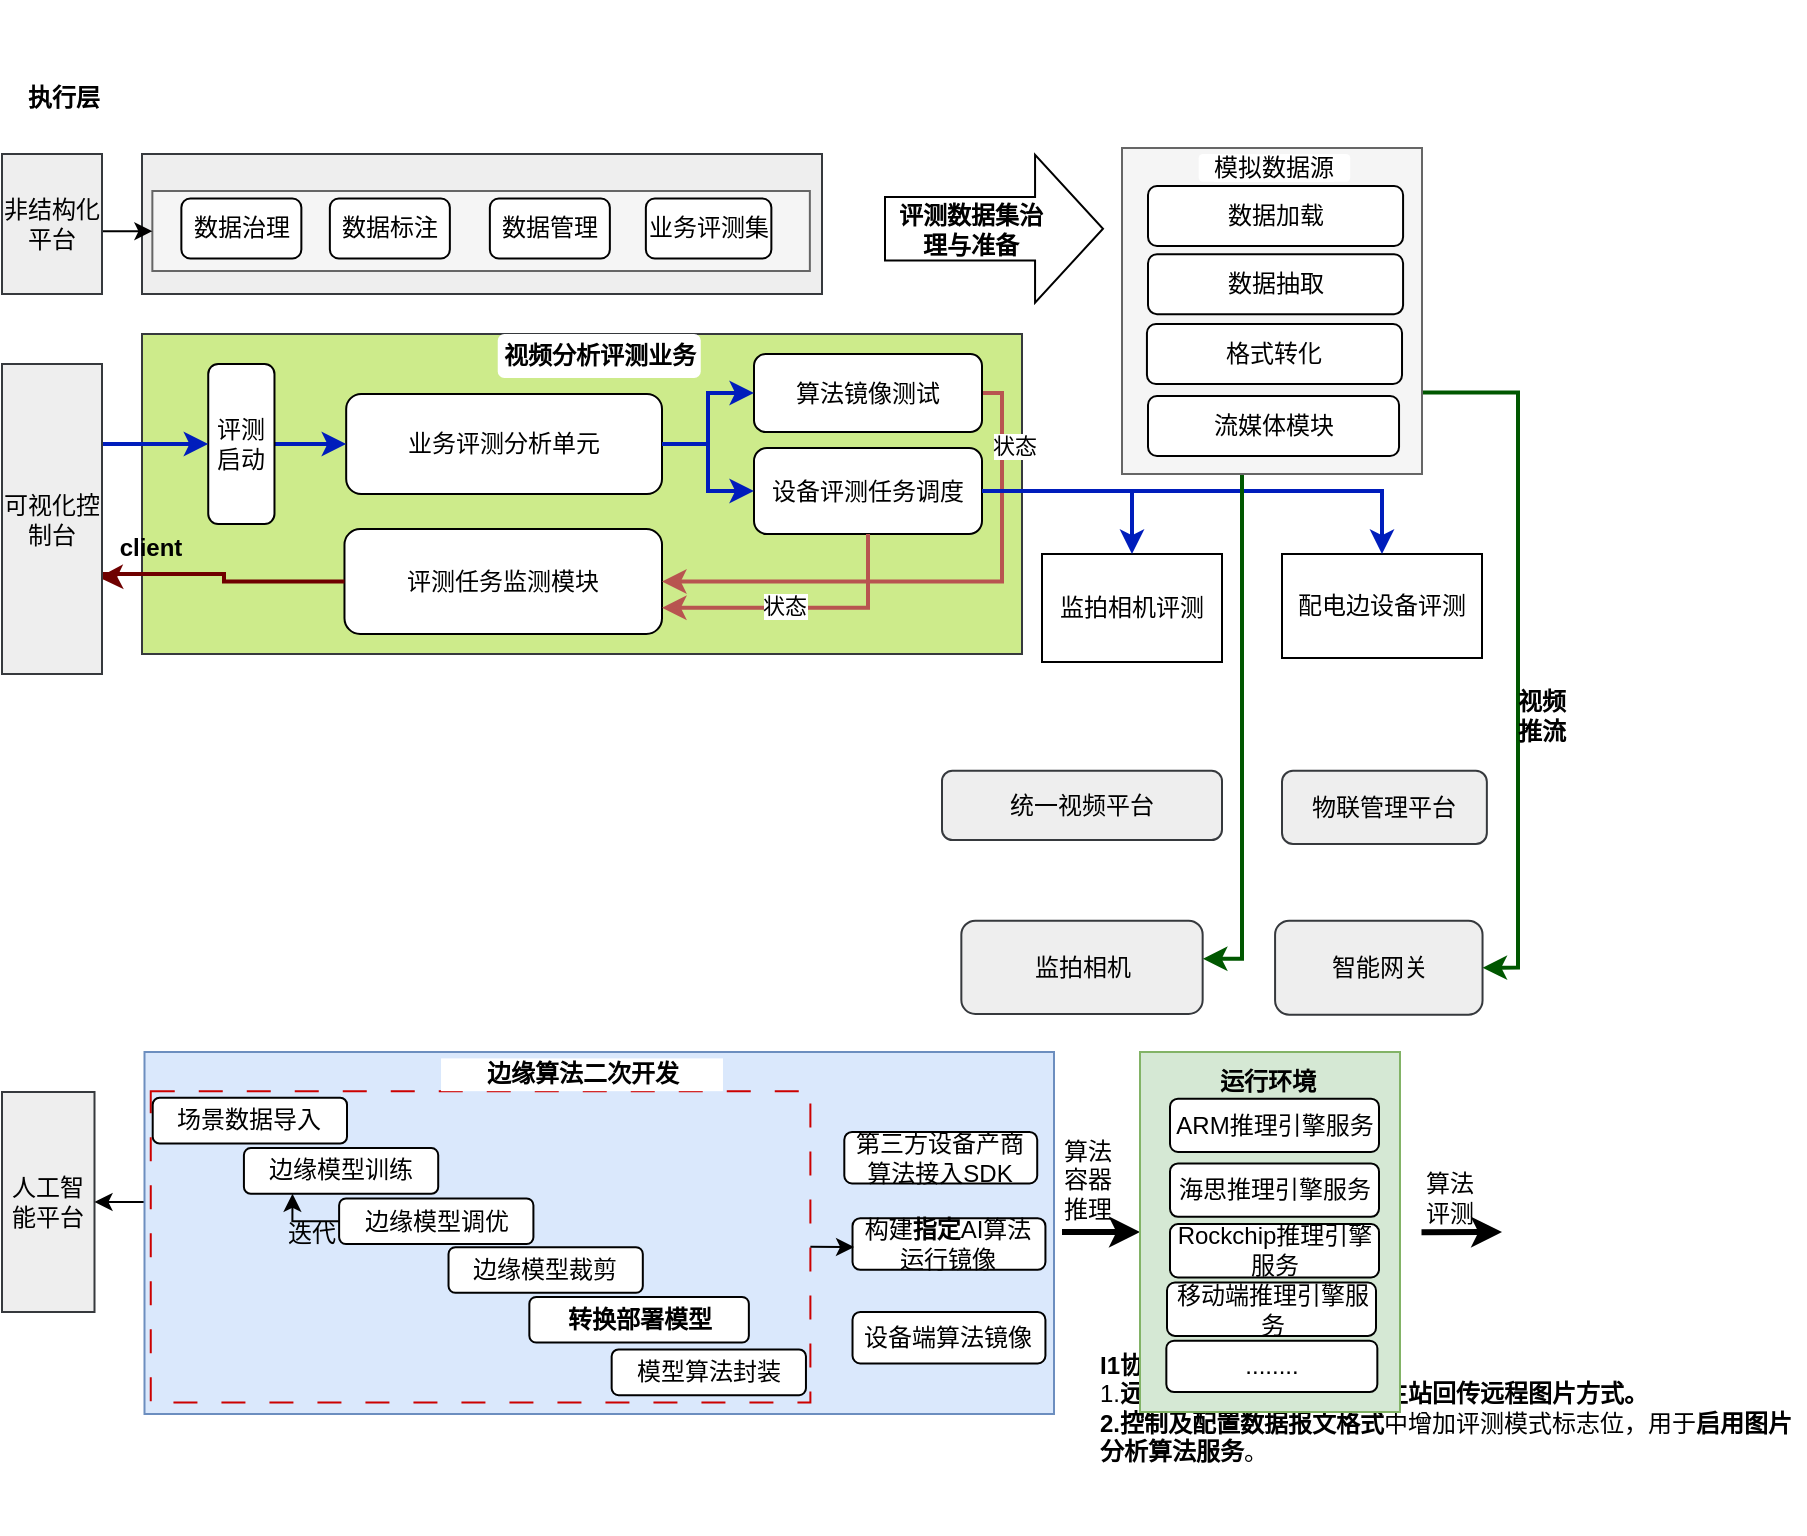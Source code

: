 <mxfile version="21.5.0" type="github" pages="2">
  <diagram name="第 1 页" id="WKB6_qD28YtE0LCWN2o6">
    <mxGraphModel dx="838" dy="751" grid="1" gridSize="10" guides="1" tooltips="1" connect="1" arrows="1" fold="1" page="1" pageScale="1" pageWidth="827" pageHeight="1169" math="0" shadow="0">
      <root>
        <mxCell id="0" />
        <mxCell id="1" parent="0" />
        <mxCell id="JGc_by-22-rvmAhZdPQb-6" value="" style="shape=flexArrow;endArrow=classic;html=1;rounded=0;width=31.65;endSize=10.99;endWidth=41.23;" edge="1" parent="1">
          <mxGeometry width="50" height="50" relative="1" as="geometry">
            <mxPoint x="461" y="303.38" as="sourcePoint" />
            <mxPoint x="571" y="303.38" as="targetPoint" />
          </mxGeometry>
        </mxCell>
        <mxCell id="JGc_by-22-rvmAhZdPQb-7" value="" style="rounded=0;whiteSpace=wrap;html=1;fillColor=#cdeb8b;strokeColor=#36393d;container=0;" vertex="1" parent="1">
          <mxGeometry x="90" y="356" width="440" height="160" as="geometry" />
        </mxCell>
        <mxCell id="JGc_by-22-rvmAhZdPQb-8" value="&lt;b style=&quot;border-color: var(--border-color);&quot;&gt;执行层&lt;/b&gt;" style="rounded=0;whiteSpace=wrap;html=1;strokeColor=none;container=0;" vertex="1" parent="1">
          <mxGeometry x="31.25" y="189" width="40" height="97" as="geometry" />
        </mxCell>
        <mxCell id="JGc_by-22-rvmAhZdPQb-9" value="" style="rounded=0;whiteSpace=wrap;html=1;fillColor=#eeeeee;strokeColor=#36393d;container=0;" vertex="1" parent="1">
          <mxGeometry x="90" y="266" width="340" height="70" as="geometry" />
        </mxCell>
        <mxCell id="JGc_by-22-rvmAhZdPQb-24" value="视频分析评测业务" style="rounded=1;whiteSpace=wrap;html=1;strokeColor=none;fontStyle=1;container=0;" vertex="1" parent="1">
          <mxGeometry x="267.87" y="356" width="101.5" height="22" as="geometry" />
        </mxCell>
        <mxCell id="JGc_by-22-rvmAhZdPQb-25" value="业务评测分析单元" style="rounded=1;whiteSpace=wrap;html=1;container=0;" vertex="1" parent="1">
          <mxGeometry x="192.09" y="386" width="157.91" height="50" as="geometry" />
        </mxCell>
        <mxCell id="JGc_by-22-rvmAhZdPQb-26" value="设备评测任务调度" style="rounded=1;whiteSpace=wrap;html=1;container=0;" vertex="1" parent="1">
          <mxGeometry x="396" y="413" width="114" height="43" as="geometry" />
        </mxCell>
        <mxCell id="JGc_by-22-rvmAhZdPQb-27" style="edgeStyle=orthogonalEdgeStyle;rounded=0;orthogonalLoop=1;jettySize=auto;html=1;exitX=1;exitY=0.5;exitDx=0;exitDy=0;entryX=0;entryY=0.5;entryDx=0;entryDy=0;fillColor=#0050ef;strokeColor=#001DBC;strokeWidth=2;" edge="1" parent="1" source="JGc_by-22-rvmAhZdPQb-25" target="JGc_by-22-rvmAhZdPQb-26">
          <mxGeometry relative="1" as="geometry" />
        </mxCell>
        <mxCell id="JGc_by-22-rvmAhZdPQb-28" style="edgeStyle=orthogonalEdgeStyle;rounded=0;orthogonalLoop=1;jettySize=auto;html=1;exitX=1;exitY=0.5;exitDx=0;exitDy=0;fillColor=#0050ef;strokeColor=#001DBC;strokeWidth=2;" edge="1" parent="1" source="JGc_by-22-rvmAhZdPQb-29" target="JGc_by-22-rvmAhZdPQb-25">
          <mxGeometry relative="1" as="geometry" />
        </mxCell>
        <mxCell id="JGc_by-22-rvmAhZdPQb-29" value="评测启动" style="rounded=1;whiteSpace=wrap;html=1;container=0;" vertex="1" parent="1">
          <mxGeometry x="123.12" y="371" width="33.12" height="80" as="geometry" />
        </mxCell>
        <mxCell id="JGc_by-22-rvmAhZdPQb-31" value="评测任务监测模块" style="rounded=1;whiteSpace=wrap;html=1;container=0;" vertex="1" parent="1">
          <mxGeometry x="191.24" y="453.5" width="158.76" height="52.5" as="geometry" />
        </mxCell>
        <mxCell id="JGc_by-22-rvmAhZdPQb-32" style="edgeStyle=orthogonalEdgeStyle;rounded=0;orthogonalLoop=1;jettySize=auto;html=1;exitX=0.5;exitY=1;exitDx=0;exitDy=0;entryX=1;entryY=0.75;entryDx=0;entryDy=0;fillColor=#f8cecc;strokeColor=#b85450;strokeWidth=2;" edge="1" parent="1" source="JGc_by-22-rvmAhZdPQb-26" target="JGc_by-22-rvmAhZdPQb-31">
          <mxGeometry relative="1" as="geometry" />
        </mxCell>
        <mxCell id="JGc_by-22-rvmAhZdPQb-33" value="状态" style="edgeLabel;html=1;align=center;verticalAlign=middle;resizable=0;points=[];container=0;" vertex="1" connectable="0" parent="JGc_by-22-rvmAhZdPQb-32">
          <mxGeometry x="0.345" y="-2" relative="1" as="geometry">
            <mxPoint x="15" y="1" as="offset" />
          </mxGeometry>
        </mxCell>
        <mxCell id="JGc_by-22-rvmAhZdPQb-34" style="edgeStyle=orthogonalEdgeStyle;rounded=0;orthogonalLoop=1;jettySize=auto;html=1;entryX=0;entryY=0.5;entryDx=0;entryDy=0;startArrow=classic;startFill=1;endArrow=none;endFill=0;fillColor=#a20025;strokeColor=#6F0000;strokeWidth=2;exitX=0.966;exitY=0.688;exitDx=0;exitDy=0;exitPerimeter=0;" edge="1" parent="1" source="JGc_by-22-rvmAhZdPQb-36" target="JGc_by-22-rvmAhZdPQb-31">
          <mxGeometry relative="1" as="geometry">
            <mxPoint x="80" y="476" as="sourcePoint" />
            <Array as="points">
              <mxPoint x="70" y="478" />
              <mxPoint x="70" y="476" />
              <mxPoint x="131" y="476" />
              <mxPoint x="131" y="480" />
            </Array>
          </mxGeometry>
        </mxCell>
        <mxCell id="JGc_by-22-rvmAhZdPQb-35" style="edgeStyle=orthogonalEdgeStyle;rounded=0;orthogonalLoop=1;jettySize=auto;html=1;exitX=1.002;exitY=0.258;exitDx=0;exitDy=0;entryX=0;entryY=0.5;entryDx=0;entryDy=0;fillColor=#0050ef;strokeColor=#001DBC;strokeWidth=2;exitPerimeter=0;" edge="1" parent="1" source="JGc_by-22-rvmAhZdPQb-36" target="JGc_by-22-rvmAhZdPQb-29">
          <mxGeometry relative="1" as="geometry">
            <Array as="points" />
          </mxGeometry>
        </mxCell>
        <mxCell id="JGc_by-22-rvmAhZdPQb-36" value="可视化控制台" style="rounded=0;whiteSpace=wrap;html=1;fillColor=#eeeeee;strokeColor=#36393d;container=0;" vertex="1" parent="1">
          <mxGeometry x="20" y="371" width="50" height="155" as="geometry" />
        </mxCell>
        <mxCell id="JGc_by-22-rvmAhZdPQb-37" value="&lt;b&gt;client&lt;/b&gt;" style="text;html=1;strokeColor=none;fillColor=none;align=center;verticalAlign=middle;whiteSpace=wrap;rounded=0;container=0;" vertex="1" parent="1">
          <mxGeometry x="83" y="453.5" width="23" height="18" as="geometry" />
        </mxCell>
        <mxCell id="JGc_by-22-rvmAhZdPQb-38" value="" style="rounded=0;whiteSpace=wrap;html=1;fillColor=#f5f5f5;fontColor=#333333;strokeColor=#666666;container=0;" vertex="1" parent="1">
          <mxGeometry x="95.18" y="284.5" width="328.75" height="40" as="geometry" />
        </mxCell>
        <mxCell id="JGc_by-22-rvmAhZdPQb-39" style="edgeStyle=orthogonalEdgeStyle;rounded=0;orthogonalLoop=1;jettySize=auto;html=1;entryX=0;entryY=0.5;entryDx=0;entryDy=0;" edge="1" parent="1" target="JGc_by-22-rvmAhZdPQb-38">
          <mxGeometry relative="1" as="geometry">
            <mxPoint x="64.5" y="304.6" as="sourcePoint" />
          </mxGeometry>
        </mxCell>
        <mxCell id="JGc_by-22-rvmAhZdPQb-40" value="数据治理" style="rounded=1;whiteSpace=wrap;html=1;strokeColor=default;container=0;" vertex="1" parent="1">
          <mxGeometry x="109.68" y="288.25" width="60" height="30" as="geometry" />
        </mxCell>
        <mxCell id="JGc_by-22-rvmAhZdPQb-41" value="数据标注" style="rounded=1;whiteSpace=wrap;html=1;strokeColor=default;container=0;" vertex="1" parent="1">
          <mxGeometry x="183.93" y="288.25" width="60" height="30" as="geometry" />
        </mxCell>
        <mxCell id="JGc_by-22-rvmAhZdPQb-42" value="业务评测集" style="rounded=1;whiteSpace=wrap;html=1;strokeColor=default;container=0;" vertex="1" parent="1">
          <mxGeometry x="341.93" y="288.25" width="62.75" height="30" as="geometry" />
        </mxCell>
        <mxCell id="JGc_by-22-rvmAhZdPQb-43" value="数据管理" style="rounded=1;whiteSpace=wrap;html=1;strokeColor=default;container=0;" vertex="1" parent="1">
          <mxGeometry x="263.93" y="288.25" width="60" height="30" as="geometry" />
        </mxCell>
        <mxCell id="JGc_by-22-rvmAhZdPQb-45" value="&lt;b&gt;I1协议扩容：&lt;br&gt;&lt;/b&gt;1.&lt;b&gt;远程图像报文格式&lt;/b&gt;中&lt;b&gt;支持主站回传远程图片方式。&lt;br&gt;2.控制及配置数据报文格式&lt;/b&gt;中增加评测模式标志位，用于&lt;b&gt;启用图片分析算法服务&lt;/b&gt;。" style="text;html=1;strokeColor=none;fillColor=none;align=left;verticalAlign=middle;whiteSpace=wrap;rounded=0;container=0;" vertex="1" parent="1">
          <mxGeometry x="567" y="830" width="354.05" height="126" as="geometry" />
        </mxCell>
        <mxCell id="JGc_by-22-rvmAhZdPQb-46" value="&lt;b&gt;评测数据集治理与准备&lt;/b&gt;" style="text;html=1;strokeColor=none;fillColor=none;align=center;verticalAlign=middle;whiteSpace=wrap;rounded=0;container=0;" vertex="1" parent="1">
          <mxGeometry x="464.27" y="288.25" width="80.73" height="30.5" as="geometry" />
        </mxCell>
        <mxCell id="JGc_by-22-rvmAhZdPQb-47" style="edgeStyle=orthogonalEdgeStyle;rounded=0;orthogonalLoop=1;jettySize=auto;html=1;exitX=1;exitY=0.5;exitDx=0;exitDy=0;entryX=1;entryY=0.5;entryDx=0;entryDy=0;strokeWidth=2;fillColor=#f8cecc;strokeColor=#B85450;" edge="1" parent="1">
          <mxGeometry relative="1" as="geometry">
            <Array as="points">
              <mxPoint x="520" y="386" />
              <mxPoint x="520" y="480" />
            </Array>
            <mxPoint x="510" y="385.5" as="sourcePoint" />
            <mxPoint x="350" y="479.75" as="targetPoint" />
          </mxGeometry>
        </mxCell>
        <mxCell id="JGc_by-22-rvmAhZdPQb-48" value="状态" style="edgeLabel;html=1;align=center;verticalAlign=middle;resizable=0;points=[];container=0;" vertex="1" connectable="0" parent="JGc_by-22-rvmAhZdPQb-47">
          <mxGeometry x="-0.702" relative="1" as="geometry">
            <mxPoint x="6" y="-5" as="offset" />
          </mxGeometry>
        </mxCell>
        <mxCell id="JGc_by-22-rvmAhZdPQb-49" value="算法镜像测试" style="rounded=1;whiteSpace=wrap;html=1;container=0;" vertex="1" parent="1">
          <mxGeometry x="396" y="366" width="114" height="39" as="geometry" />
        </mxCell>
        <mxCell id="JGc_by-22-rvmAhZdPQb-50" style="edgeStyle=orthogonalEdgeStyle;rounded=0;orthogonalLoop=1;jettySize=auto;html=1;fillColor=#0050ef;strokeColor=#001DBC;strokeWidth=2;" edge="1" parent="1" source="JGc_by-22-rvmAhZdPQb-25" target="JGc_by-22-rvmAhZdPQb-49">
          <mxGeometry relative="1" as="geometry" />
        </mxCell>
        <mxCell id="JGc_by-22-rvmAhZdPQb-75" value="监拍相机评测" style="rounded=0;whiteSpace=wrap;html=1;rotation=0;container=0;" vertex="1" parent="1">
          <mxGeometry x="540" y="466" width="90" height="54" as="geometry" />
        </mxCell>
        <mxCell id="JGc_by-22-rvmAhZdPQb-76" style="edgeStyle=orthogonalEdgeStyle;rounded=0;orthogonalLoop=1;jettySize=auto;html=1;entryX=0.5;entryY=0;entryDx=0;entryDy=0;fillColor=#0050ef;strokeColor=#001DBC;strokeWidth=2;" edge="1" parent="1" source="JGc_by-22-rvmAhZdPQb-26" target="JGc_by-22-rvmAhZdPQb-75">
          <mxGeometry relative="1" as="geometry" />
        </mxCell>
        <mxCell id="JGc_by-22-rvmAhZdPQb-79" value="监拍相机" style="rounded=1;whiteSpace=wrap;html=1;fillColor=#eeeeee;strokeColor=#36393d;rotation=0;container=0;" vertex="1" parent="1">
          <mxGeometry x="499.67" y="649.35" width="120.66" height="46.65" as="geometry" />
        </mxCell>
        <mxCell id="JGc_by-22-rvmAhZdPQb-80" value="统一视频平台" style="rounded=1;whiteSpace=wrap;html=1;fillColor=#eeeeee;strokeColor=#36393d;rotation=0;container=0;" vertex="1" parent="1">
          <mxGeometry x="490.0" y="574.345" width="140" height="34.67" as="geometry" />
        </mxCell>
        <mxCell id="JGc_by-22-rvmAhZdPQb-86" value="配电边设备评测" style="rounded=0;whiteSpace=wrap;html=1;rotation=0;container=0;" vertex="1" parent="1">
          <mxGeometry x="660" y="466" width="100" height="52" as="geometry" />
        </mxCell>
        <mxCell id="JGc_by-22-rvmAhZdPQb-87" style="edgeStyle=orthogonalEdgeStyle;rounded=0;orthogonalLoop=1;jettySize=auto;html=1;exitX=1;exitY=0.5;exitDx=0;exitDy=0;entryX=0.5;entryY=0;entryDx=0;entryDy=0;fillColor=#0050ef;strokeColor=#001DBC;strokeWidth=2;" edge="1" parent="1" source="JGc_by-22-rvmAhZdPQb-26" target="JGc_by-22-rvmAhZdPQb-86">
          <mxGeometry relative="1" as="geometry" />
        </mxCell>
        <mxCell id="JGc_by-22-rvmAhZdPQb-90" value="智能网关" style="rounded=1;whiteSpace=wrap;html=1;fillColor=#eeeeee;strokeColor=#36393d;rotation=0;container=0;" vertex="1" parent="1">
          <mxGeometry x="656.54" y="649.35" width="103.73" height="46.99" as="geometry" />
        </mxCell>
        <mxCell id="JGc_by-22-rvmAhZdPQb-91" value="物联管理平台" style="rounded=1;whiteSpace=wrap;html=1;fillColor=#eeeeee;strokeColor=#36393d;rotation=0;container=0;" vertex="1" parent="1">
          <mxGeometry x="660" y="574.35" width="102.43" height="36.67" as="geometry" />
        </mxCell>
        <mxCell id="JGc_by-22-rvmAhZdPQb-99" value="非结构化平台" style="rounded=0;whiteSpace=wrap;html=1;fillColor=#eeeeee;strokeColor=#36393d;container=0;" vertex="1" parent="1">
          <mxGeometry x="20" y="266" width="50" height="70" as="geometry" />
        </mxCell>
        <mxCell id="JGc_by-22-rvmAhZdPQb-100" style="edgeStyle=orthogonalEdgeStyle;rounded=0;orthogonalLoop=1;jettySize=auto;html=1;entryX=1.001;entryY=0.409;entryDx=0;entryDy=0;fillColor=#008a00;strokeColor=#005700;strokeWidth=2;entryPerimeter=0;" edge="1" parent="1" source="JGc_by-22-rvmAhZdPQb-104" target="JGc_by-22-rvmAhZdPQb-79">
          <mxGeometry relative="1" as="geometry">
            <mxPoint x="620.73" y="721.325" as="targetPoint" />
            <Array as="points">
              <mxPoint x="640" y="668" />
            </Array>
          </mxGeometry>
        </mxCell>
        <mxCell id="JGc_by-22-rvmAhZdPQb-101" style="edgeStyle=orthogonalEdgeStyle;rounded=0;orthogonalLoop=1;jettySize=auto;html=1;exitX=1;exitY=0.75;exitDx=0;exitDy=0;entryX=1;entryY=0.5;entryDx=0;entryDy=0;strokeWidth=2;fillColor=#008a00;strokeColor=#005700;" edge="1" parent="1" source="JGc_by-22-rvmAhZdPQb-104" target="JGc_by-22-rvmAhZdPQb-90">
          <mxGeometry relative="1" as="geometry">
            <Array as="points">
              <mxPoint x="778" y="385" />
              <mxPoint x="778" y="673" />
            </Array>
          </mxGeometry>
        </mxCell>
        <mxCell id="JGc_by-22-rvmAhZdPQb-104" value="" style="rounded=0;whiteSpace=wrap;html=1;fillColor=#f5f5f5;fontColor=#333333;strokeColor=#666666;container=0;" vertex="1" parent="1">
          <mxGeometry x="580" y="263" width="150" height="163" as="geometry" />
        </mxCell>
        <mxCell id="JGc_by-22-rvmAhZdPQb-105" value="格式转化" style="rounded=1;whiteSpace=wrap;html=1;container=0;" vertex="1" parent="1">
          <mxGeometry x="592.47" y="351" width="127.54" height="30" as="geometry" />
        </mxCell>
        <mxCell id="JGc_by-22-rvmAhZdPQb-106" value="流媒体模块" style="rounded=1;whiteSpace=wrap;html=1;container=0;" vertex="1" parent="1">
          <mxGeometry x="593" y="387" width="125.52" height="30" as="geometry" />
        </mxCell>
        <mxCell id="JGc_by-22-rvmAhZdPQb-109" value="&lt;span style=&quot;background-color: rgb(255, 255, 255);&quot;&gt;模拟数据源&lt;/span&gt;" style="rounded=1;whiteSpace=wrap;html=1;strokeColor=none;fillColor=#FFFFFF;container=0;" vertex="1" parent="1">
          <mxGeometry x="618.34" y="266.0" width="75.79" height="13.858" as="geometry" />
        </mxCell>
        <mxCell id="JGc_by-22-rvmAhZdPQb-110" value="数据抽取" style="rounded=1;whiteSpace=wrap;html=1;container=0;" vertex="1" parent="1">
          <mxGeometry x="593" y="316.1" width="127.54" height="30" as="geometry" />
        </mxCell>
        <mxCell id="JGc_by-22-rvmAhZdPQb-111" value="数据加载" style="rounded=1;whiteSpace=wrap;html=1;container=0;" vertex="1" parent="1">
          <mxGeometry x="593" y="282" width="127.54" height="30" as="geometry" />
        </mxCell>
        <mxCell id="JGc_by-22-rvmAhZdPQb-115" value="&lt;b&gt;视频推流&lt;/b&gt;" style="text;html=1;strokeColor=none;fillColor=none;align=center;verticalAlign=middle;whiteSpace=wrap;rounded=0;container=0;" vertex="1" parent="1">
          <mxGeometry x="776" y="532.49" width="28" height="30" as="geometry" />
        </mxCell>
        <mxCell id="-PeICAEuFn6fgE0ZFUbs-1" value="" style="endArrow=classic;html=1;rounded=0;entryX=0;entryY=0.445;entryDx=0;entryDy=0;strokeWidth=3;entryPerimeter=0;exitX=0.998;exitY=0.429;exitDx=0;exitDy=0;exitPerimeter=0;" edge="1" parent="1">
          <mxGeometry width="50" height="50" relative="1" as="geometry">
            <mxPoint x="729.75" y="805.12" as="sourcePoint" />
            <mxPoint x="770.01" y="805" as="targetPoint" />
          </mxGeometry>
        </mxCell>
        <mxCell id="-PeICAEuFn6fgE0ZFUbs-2" value="" style="endArrow=classic;html=1;rounded=0;entryX=0;entryY=0.5;entryDx=0;entryDy=0;strokeWidth=3;" edge="1" parent="1" target="-PeICAEuFn6fgE0ZFUbs-7">
          <mxGeometry width="50" height="50" relative="1" as="geometry">
            <mxPoint x="550" y="805" as="sourcePoint" />
            <mxPoint x="589" y="810.71" as="targetPoint" />
          </mxGeometry>
        </mxCell>
        <mxCell id="-PeICAEuFn6fgE0ZFUbs-3" value="算法评测" style="text;html=1;strokeColor=none;fillColor=none;align=center;verticalAlign=middle;whiteSpace=wrap;rounded=0;container=0;" vertex="1" parent="1">
          <mxGeometry x="729" y="773" width="30" height="29" as="geometry" />
        </mxCell>
        <mxCell id="-PeICAEuFn6fgE0ZFUbs-4" value="人工智能平台" style="rounded=0;whiteSpace=wrap;html=1;fillColor=#eeeeee;strokeColor=#36393d;container=0;" vertex="1" parent="1">
          <mxGeometry x="20" y="735" width="46.25" height="110" as="geometry" />
        </mxCell>
        <mxCell id="-PeICAEuFn6fgE0ZFUbs-5" style="edgeStyle=orthogonalEdgeStyle;rounded=0;orthogonalLoop=1;jettySize=auto;html=1;exitX=0;exitY=0.5;exitDx=0;exitDy=0;startArrow=classic;startFill=1;" edge="1" parent="1" source="-PeICAEuFn6fgE0ZFUbs-20" target="-PeICAEuFn6fgE0ZFUbs-4">
          <mxGeometry relative="1" as="geometry" />
        </mxCell>
        <mxCell id="-PeICAEuFn6fgE0ZFUbs-6" value="算法容器推理" style="text;html=1;strokeColor=none;fillColor=none;align=center;verticalAlign=middle;whiteSpace=wrap;rounded=0;container=0;" vertex="1" parent="1">
          <mxGeometry x="546" y="754" width="34.23" height="50" as="geometry" />
        </mxCell>
        <mxCell id="-PeICAEuFn6fgE0ZFUbs-7" value="" style="rounded=0;whiteSpace=wrap;html=1;fillColor=#d5e8d4;strokeColor=#82b366;container=0;" vertex="1" parent="1">
          <mxGeometry x="589" y="715" width="130" height="180" as="geometry" />
        </mxCell>
        <mxCell id="-PeICAEuFn6fgE0ZFUbs-8" value="海思推理引擎服务" style="rounded=1;whiteSpace=wrap;html=1;container=0;" vertex="1" parent="1">
          <mxGeometry x="604" y="770.71" width="104.5" height="26.68" as="geometry" />
        </mxCell>
        <mxCell id="-PeICAEuFn6fgE0ZFUbs-9" value="ARM推理引擎服务" style="rounded=1;whiteSpace=wrap;html=1;container=0;" vertex="1" parent="1">
          <mxGeometry x="604" y="738.32" width="104.5" height="26.68" as="geometry" />
        </mxCell>
        <mxCell id="-PeICAEuFn6fgE0ZFUbs-10" value="Rockchip推理引擎服务" style="rounded=1;whiteSpace=wrap;html=1;container=0;" vertex="1" parent="1">
          <mxGeometry x="604" y="801.05" width="104.5" height="26.68" as="geometry" />
        </mxCell>
        <mxCell id="-PeICAEuFn6fgE0ZFUbs-11" value="移动端推理引擎服务" style="rounded=1;whiteSpace=wrap;html=1;container=0;" vertex="1" parent="1">
          <mxGeometry x="602.5" y="830.27" width="104.5" height="26.68" as="geometry" />
        </mxCell>
        <mxCell id="-PeICAEuFn6fgE0ZFUbs-12" value="........" style="rounded=1;whiteSpace=wrap;html=1;container=0;" vertex="1" parent="1">
          <mxGeometry x="602.17" y="859.32" width="105.5" height="25.68" as="geometry" />
        </mxCell>
        <mxCell id="-PeICAEuFn6fgE0ZFUbs-13" value="&lt;b&gt;运行环境&lt;/b&gt;" style="text;html=1;strokeColor=none;fillColor=none;align=center;verticalAlign=middle;whiteSpace=wrap;rounded=0;container=0;movable=1;resizable=1;rotatable=1;deletable=1;editable=1;locked=0;connectable=1;" vertex="1" parent="1">
          <mxGeometry x="616.62" y="714.89" width="71.75" height="30" as="geometry" />
        </mxCell>
        <mxCell id="-PeICAEuFn6fgE0ZFUbs-14" value="" style="rounded=0;whiteSpace=wrap;html=1;fillColor=#dae8fc;strokeColor=#6c8ebf;container=0;" vertex="1" parent="1">
          <mxGeometry x="91.25" y="715" width="454.75" height="181" as="geometry" />
        </mxCell>
        <mxCell id="-PeICAEuFn6fgE0ZFUbs-15" value="构建&lt;b&gt;指定&lt;/b&gt;AI算法运行镜像" style="rounded=1;whiteSpace=wrap;html=1;container=0;" vertex="1" parent="1">
          <mxGeometry x="445.258" y="798.14" width="96.454" height="25.71" as="geometry" />
        </mxCell>
        <mxCell id="-PeICAEuFn6fgE0ZFUbs-16" value="第三方设备产商算法接入SDK" style="rounded=1;whiteSpace=wrap;html=1;container=0;" vertex="1" parent="1">
          <mxGeometry x="441.154" y="755" width="96.454" height="25.71" as="geometry" />
        </mxCell>
        <mxCell id="-PeICAEuFn6fgE0ZFUbs-17" value="设备端算法镜像" style="rounded=1;whiteSpace=wrap;html=1;container=0;" vertex="1" parent="1">
          <mxGeometry x="445.262" y="845" width="96.454" height="25.71" as="geometry" />
        </mxCell>
        <mxCell id="-PeICAEuFn6fgE0ZFUbs-18" value="" style="rounded=0;whiteSpace=wrap;html=1;dashed=1;dashPattern=12 12;fillColor=none;fillStyle=auto;strokeColor=#CC0000;gradientColor=#97d077;container=0;" vertex="1" parent="1">
          <mxGeometry x="94.379" y="734.58" width="329.814" height="155.71" as="geometry" />
        </mxCell>
        <mxCell id="-PeICAEuFn6fgE0ZFUbs-19" value="场景数据导入" style="rounded=1;whiteSpace=wrap;html=1;container=0;" vertex="1" parent="1">
          <mxGeometry x="95.354" y="737.909" width="97.147" height="22.857" as="geometry" />
        </mxCell>
        <mxCell id="-PeICAEuFn6fgE0ZFUbs-20" value="边缘模型训练" style="rounded=1;whiteSpace=wrap;html=1;container=0;" vertex="1" parent="1">
          <mxGeometry x="140.959" y="763.052" width="97.147" height="22.857" as="geometry" />
        </mxCell>
        <mxCell id="-PeICAEuFn6fgE0ZFUbs-21" style="edgeStyle=orthogonalEdgeStyle;rounded=0;orthogonalLoop=1;jettySize=auto;html=1;exitX=0;exitY=0.5;exitDx=0;exitDy=0;entryX=0.25;entryY=1;entryDx=0;entryDy=0;" edge="1" parent="1" source="-PeICAEuFn6fgE0ZFUbs-22" target="-PeICAEuFn6fgE0ZFUbs-20">
          <mxGeometry relative="1" as="geometry" />
        </mxCell>
        <mxCell id="-PeICAEuFn6fgE0ZFUbs-22" value="边缘模型调优" style="rounded=1;whiteSpace=wrap;html=1;container=0;" vertex="1" parent="1">
          <mxGeometry x="188.561" y="788.195" width="97.147" height="22.857" as="geometry" />
        </mxCell>
        <mxCell id="-PeICAEuFn6fgE0ZFUbs-23" value="边缘模型裁剪" style="rounded=1;whiteSpace=wrap;html=1;container=0;" vertex="1" parent="1">
          <mxGeometry x="243.266" y="812.576" width="97.147" height="22.857" as="geometry" />
        </mxCell>
        <mxCell id="-PeICAEuFn6fgE0ZFUbs-24" value="模型算法封装" style="rounded=1;whiteSpace=wrap;html=1;container=0;" vertex="1" parent="1">
          <mxGeometry x="324.832" y="863.719" width="97.147" height="22.857" as="geometry" />
        </mxCell>
        <mxCell id="-PeICAEuFn6fgE0ZFUbs-25" value="&lt;b&gt;转换部署模型&lt;/b&gt;" style="rounded=1;whiteSpace=wrap;html=1;container=0;" vertex="1" parent="1">
          <mxGeometry x="283.672" y="837.44" width="109.758" height="22.86" as="geometry" />
        </mxCell>
        <mxCell id="-PeICAEuFn6fgE0ZFUbs-26" value="" style="endArrow=classic;html=1;rounded=0;exitX=1;exitY=0.5;exitDx=0;exitDy=0;entryX=0.008;entryY=0.56;entryDx=0;entryDy=0;entryPerimeter=0;" edge="1" parent="1" source="-PeICAEuFn6fgE0ZFUbs-18" target="-PeICAEuFn6fgE0ZFUbs-15">
          <mxGeometry width="50" height="50" relative="1" as="geometry">
            <mxPoint x="377.022" y="811.884" as="sourcePoint" />
            <mxPoint x="451.276" y="811.884" as="targetPoint" />
          </mxGeometry>
        </mxCell>
        <mxCell id="-PeICAEuFn6fgE0ZFUbs-27" value="迭代" style="text;html=1;strokeColor=none;fillColor=none;align=center;verticalAlign=middle;whiteSpace=wrap;rounded=0;container=0;" vertex="1" parent="1">
          <mxGeometry x="156.582" y="798.87" width="35.914" height="13.71" as="geometry" />
        </mxCell>
        <mxCell id="-PeICAEuFn6fgE0ZFUbs-28" value="&lt;span style=&quot;background-color: rgb(255, 255, 255);&quot;&gt;边缘算法二次开发&lt;/span&gt;" style="text;html=1;strokeColor=none;fillColor=#FFFFFF;align=center;verticalAlign=middle;whiteSpace=wrap;rounded=0;fontStyle=1;container=0;" vertex="1" parent="1">
          <mxGeometry x="239.52" y="718.19" width="140.96" height="16.39" as="geometry" />
        </mxCell>
      </root>
    </mxGraphModel>
  </diagram>
  <diagram id="G80X7TiXTr0TSqup8MuL" name="第 2 页">
    <mxGraphModel dx="1050" dy="638" grid="1" gridSize="10" guides="1" tooltips="1" connect="1" arrows="1" fold="1" page="1" pageScale="1" pageWidth="827" pageHeight="1169" math="0" shadow="0">
      <root>
        <mxCell id="0" />
        <mxCell id="1" parent="0" />
        <mxCell id="VN16V8gnve62yNa2KXj1-1" value="" style="group;fillColor=#e1d5e7;strokeColor=#9673a6;container=0;movable=1;resizable=1;rotatable=1;deletable=1;editable=1;locked=0;connectable=1;" vertex="1" connectable="0" parent="1">
          <mxGeometry x="180" y="90" width="140" height="320" as="geometry" />
        </mxCell>
        <mxCell id="VN16V8gnve62yNa2KXj1-2" value="" style="rounded=0;whiteSpace=wrap;html=1;fillColor=none;dashed=1;dashPattern=8 8;strokeColor=#00FFFF;" vertex="1" parent="1">
          <mxGeometry x="180.13" y="180" width="138.87" height="110" as="geometry" />
        </mxCell>
        <mxCell id="VN16V8gnve62yNa2KXj1-3" value="启动时间" style="rounded=1;whiteSpace=wrap;html=1;container=0;movable=1;resizable=1;rotatable=1;deletable=1;editable=1;locked=0;connectable=1;" vertex="1" parent="1">
          <mxGeometry x="253" y="194.91" width="57" height="48.09" as="geometry" />
        </mxCell>
        <mxCell id="VN16V8gnve62yNa2KXj1-4" value="推理速度" style="rounded=1;whiteSpace=wrap;html=1;container=0;movable=1;resizable=1;rotatable=1;deletable=1;editable=1;locked=0;connectable=1;" vertex="1" parent="1">
          <mxGeometry x="185.06" y="192.72" width="62.94" height="47.28" as="geometry" />
        </mxCell>
        <mxCell id="VN16V8gnve62yNa2KXj1-5" value="误报率" style="rounded=1;whiteSpace=wrap;html=1;container=0;movable=1;resizable=1;rotatable=1;deletable=1;editable=1;locked=0;connectable=1;" vertex="1" parent="1">
          <mxGeometry x="184.06" y="242.71" width="62.94" height="45" as="geometry" />
        </mxCell>
        <mxCell id="VN16V8gnve62yNa2KXj1-6" value="准确度" style="rounded=1;whiteSpace=wrap;html=1;container=0;movable=1;resizable=1;rotatable=1;deletable=1;editable=1;locked=0;connectable=1;" vertex="1" parent="1">
          <mxGeometry x="253" y="244.71" width="58" height="45" as="geometry" />
        </mxCell>
        <mxCell id="VN16V8gnve62yNa2KXj1-7" value="" style="group" vertex="1" connectable="0" parent="1">
          <mxGeometry x="183.09" y="105" width="129" height="76" as="geometry" />
        </mxCell>
        <mxCell id="VN16V8gnve62yNa2KXj1-8" value="" style="rounded=0;whiteSpace=wrap;html=1;fillColor=none;dashed=1;dashPattern=8 8;strokeColor=#FF0000;" vertex="1" parent="VN16V8gnve62yNa2KXj1-7">
          <mxGeometry width="129" height="71.25" as="geometry" />
        </mxCell>
        <mxCell id="VN16V8gnve62yNa2KXj1-9" value="准确率" style="rounded=1;whiteSpace=wrap;html=1;container=0;movable=1;resizable=1;rotatable=1;deletable=1;editable=1;locked=0;connectable=1;" vertex="1" parent="VN16V8gnve62yNa2KXj1-7">
          <mxGeometry x="6.03" y="3.306" width="51.93" height="47.5" as="geometry" />
        </mxCell>
        <mxCell id="VN16V8gnve62yNa2KXj1-10" value="召回率" style="rounded=1;whiteSpace=wrap;html=1;container=0;movable=1;resizable=1;rotatable=1;deletable=1;editable=1;locked=0;connectable=1;" vertex="1" parent="VN16V8gnve62yNa2KXj1-7">
          <mxGeometry x="71" y="3.306" width="50" height="47.5" as="geometry" />
        </mxCell>
        <mxCell id="VN16V8gnve62yNa2KXj1-11" value="&lt;b style=&quot;border-color: var(--border-color); background-color: rgb(255, 255, 255);&quot;&gt;算法评测指标&lt;/b&gt;" style="text;html=1;strokeColor=none;fillColor=none;align=center;verticalAlign=middle;whiteSpace=wrap;rounded=0;container=0;movable=1;resizable=1;rotatable=1;deletable=1;editable=1;locked=0;connectable=1;" vertex="1" parent="VN16V8gnve62yNa2KXj1-7">
          <mxGeometry x="28.25" y="48.45" width="76.5" height="27.55" as="geometry" />
        </mxCell>
        <mxCell id="VN16V8gnve62yNa2KXj1-12" value="" style="group" vertex="1" connectable="0" parent="1">
          <mxGeometry x="180.13" y="290" width="140.25" height="124" as="geometry" />
        </mxCell>
        <mxCell id="VN16V8gnve62yNa2KXj1-13" value="" style="rounded=0;whiteSpace=wrap;html=1;fillColor=none;dashed=1;dashPattern=8 8;strokeColor=#3333FF;" vertex="1" parent="VN16V8gnve62yNa2KXj1-12">
          <mxGeometry y="10" width="140" height="110" as="geometry" />
        </mxCell>
        <mxCell id="VN16V8gnve62yNa2KXj1-14" value="误报率" style="rounded=1;whiteSpace=wrap;html=1;container=0;movable=1;resizable=1;rotatable=1;deletable=1;editable=1;locked=0;connectable=1;" vertex="1" parent="VN16V8gnve62yNa2KXj1-12">
          <mxGeometry y="71.25" width="68.25" height="45" as="geometry" />
        </mxCell>
        <mxCell id="VN16V8gnve62yNa2KXj1-15" value="BadCase" style="rounded=1;whiteSpace=wrap;html=1;container=0;movable=1;resizable=1;rotatable=1;deletable=1;editable=1;locked=0;connectable=1;" vertex="1" parent="VN16V8gnve62yNa2KXj1-12">
          <mxGeometry x="1.06" y="25" width="136.94" height="42.5" as="geometry" />
        </mxCell>
        <mxCell id="VN16V8gnve62yNa2KXj1-16" value="准确度" style="rounded=1;whiteSpace=wrap;html=1;container=0;movable=1;resizable=1;rotatable=1;deletable=1;editable=1;locked=0;connectable=1;" vertex="1" parent="VN16V8gnve62yNa2KXj1-12">
          <mxGeometry x="72" y="71.75" width="68.25" height="45" as="geometry" />
        </mxCell>
        <mxCell id="VN16V8gnve62yNa2KXj1-17" value="&lt;b style=&quot;border-color: var(--border-color); background-color: rgb(255, 255, 255);&quot;&gt;视频业务分析评测指标&lt;/b&gt;" style="text;html=1;strokeColor=none;fillColor=none;align=center;verticalAlign=middle;whiteSpace=wrap;rounded=0;container=0;movable=1;resizable=1;rotatable=1;deletable=1;editable=1;locked=0;connectable=1;" vertex="1" parent="VN16V8gnve62yNa2KXj1-12">
          <mxGeometry x="8" y="3.45" width="125.07" height="27.55" as="geometry" />
        </mxCell>
        <mxCell id="VN16V8gnve62yNa2KXj1-18" value="&lt;b style=&quot;border-color: var(--border-color); background-color: rgb(255, 255, 255);&quot;&gt;算法镜像评测指标&lt;/b&gt;" style="text;html=1;strokeColor=none;fillColor=none;align=center;verticalAlign=middle;whiteSpace=wrap;rounded=0;container=0;movable=1;resizable=1;rotatable=1;deletable=1;editable=1;locked=0;connectable=1;" vertex="1" parent="1">
          <mxGeometry x="200.63" y="170.95" width="99.25" height="27.55" as="geometry" />
        </mxCell>
        <mxCell id="nLiVzaAj6d90BcmaL3rf-1" value="&lt;b&gt;评测算法&lt;/b&gt;" style="text;html=1;strokeColor=none;fillColor=none;align=center;verticalAlign=middle;whiteSpace=wrap;rounded=0;container=0;movable=1;resizable=1;rotatable=1;deletable=1;editable=1;locked=0;connectable=1;" vertex="1" parent="1">
          <mxGeometry x="208.47" y="81.42" width="78.25" height="23.58" as="geometry" />
        </mxCell>
      </root>
    </mxGraphModel>
  </diagram>
</mxfile>
